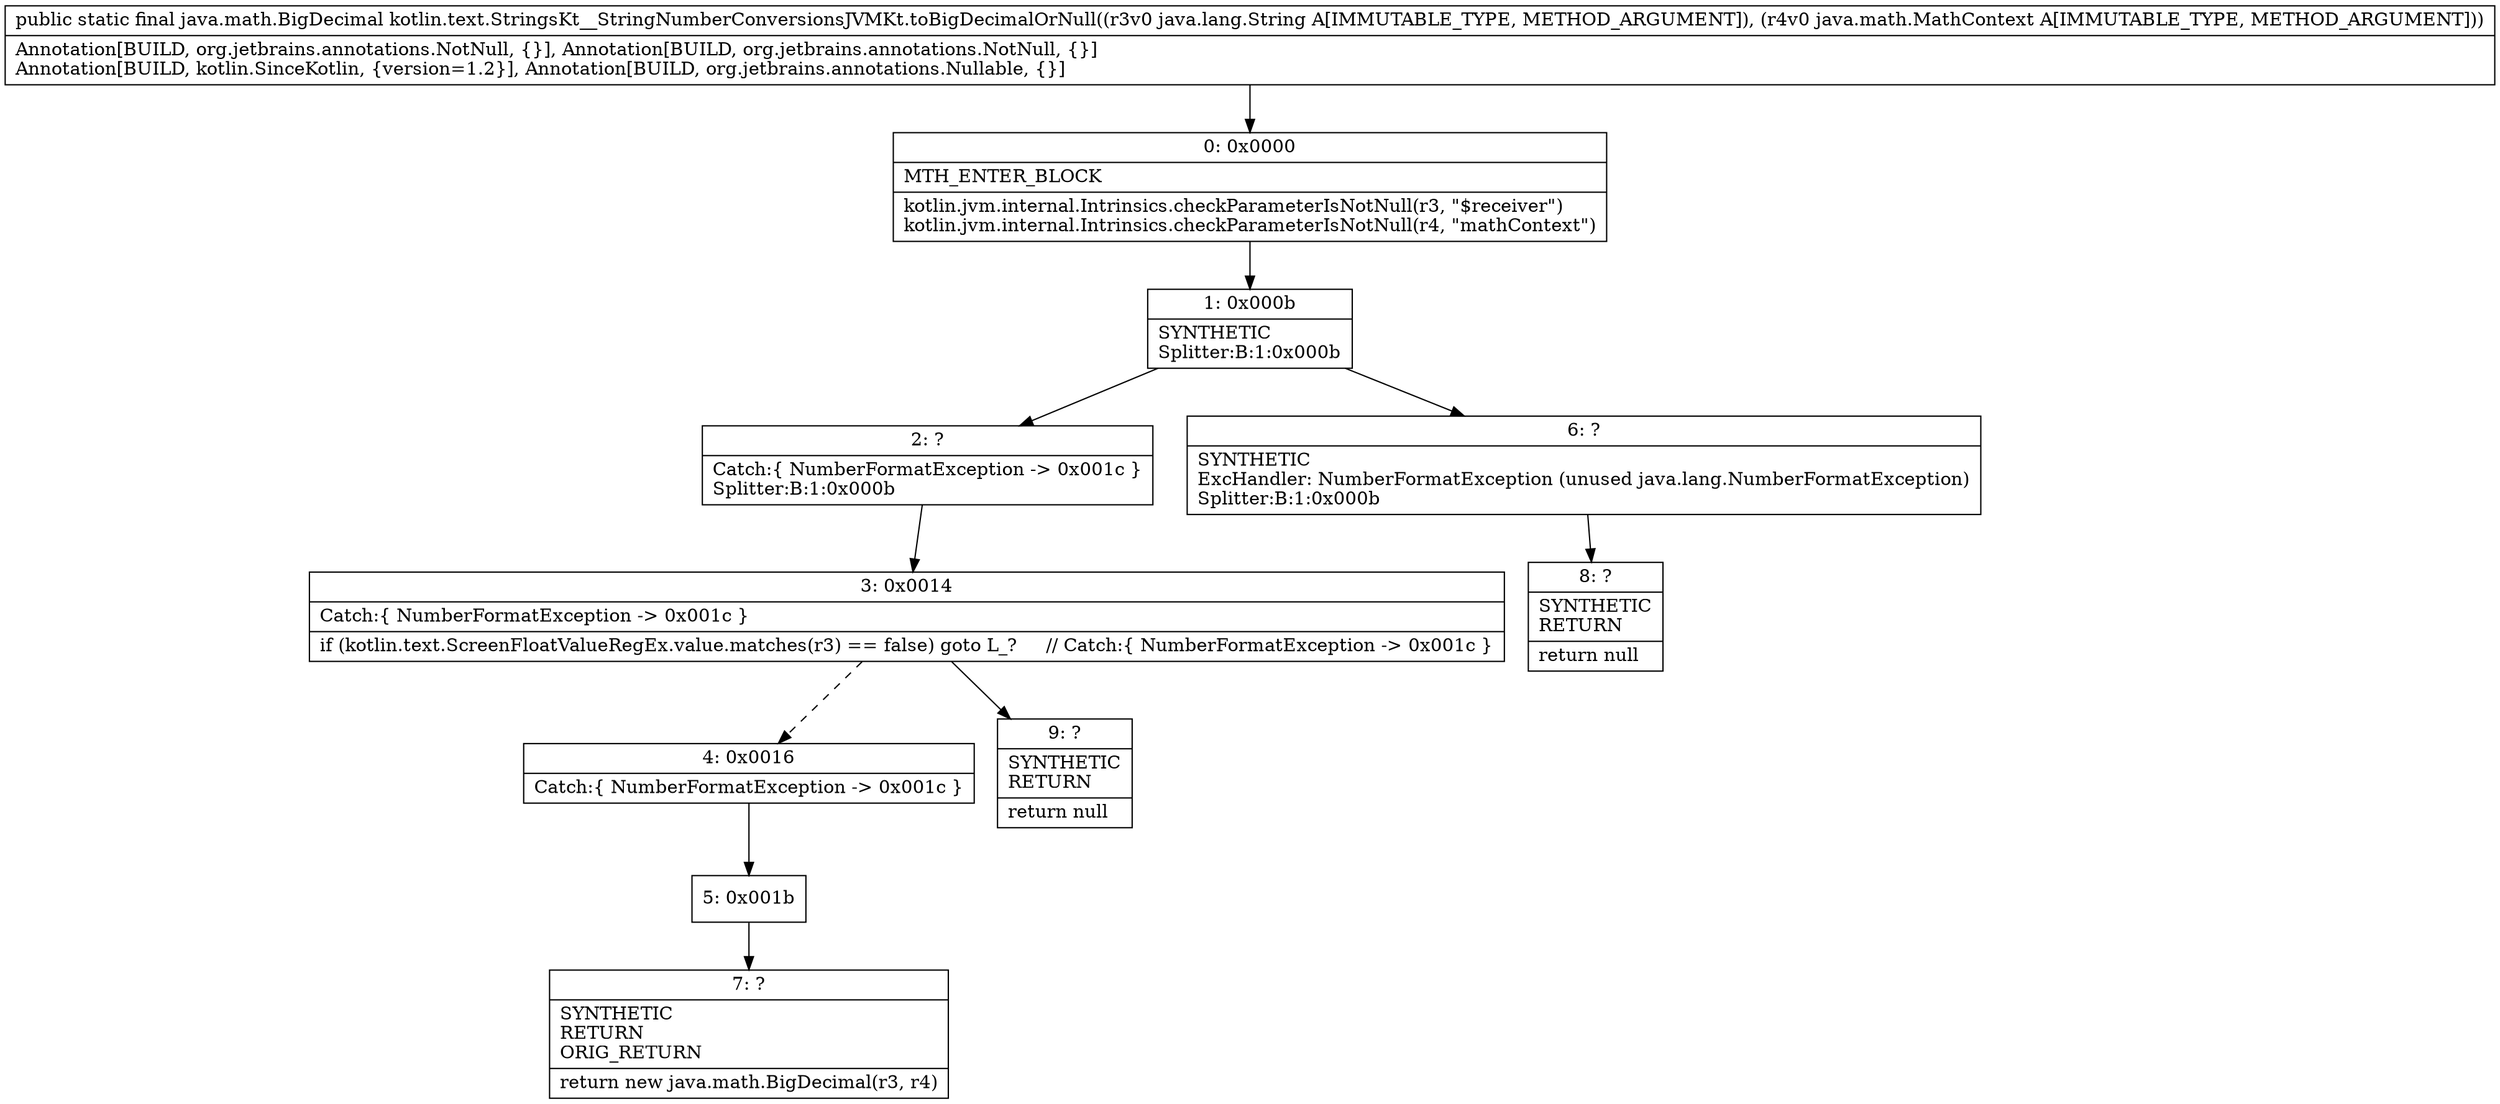 digraph "CFG forkotlin.text.StringsKt__StringNumberConversionsJVMKt.toBigDecimalOrNull(Ljava\/lang\/String;Ljava\/math\/MathContext;)Ljava\/math\/BigDecimal;" {
Node_0 [shape=record,label="{0\:\ 0x0000|MTH_ENTER_BLOCK\l|kotlin.jvm.internal.Intrinsics.checkParameterIsNotNull(r3, \"$receiver\")\lkotlin.jvm.internal.Intrinsics.checkParameterIsNotNull(r4, \"mathContext\")\l}"];
Node_1 [shape=record,label="{1\:\ 0x000b|SYNTHETIC\lSplitter:B:1:0x000b\l}"];
Node_2 [shape=record,label="{2\:\ ?|Catch:\{ NumberFormatException \-\> 0x001c \}\lSplitter:B:1:0x000b\l}"];
Node_3 [shape=record,label="{3\:\ 0x0014|Catch:\{ NumberFormatException \-\> 0x001c \}\l|if (kotlin.text.ScreenFloatValueRegEx.value.matches(r3) == false) goto L_?     \/\/ Catch:\{ NumberFormatException \-\> 0x001c \}\l}"];
Node_4 [shape=record,label="{4\:\ 0x0016|Catch:\{ NumberFormatException \-\> 0x001c \}\l}"];
Node_5 [shape=record,label="{5\:\ 0x001b}"];
Node_6 [shape=record,label="{6\:\ ?|SYNTHETIC\lExcHandler: NumberFormatException (unused java.lang.NumberFormatException)\lSplitter:B:1:0x000b\l}"];
Node_7 [shape=record,label="{7\:\ ?|SYNTHETIC\lRETURN\lORIG_RETURN\l|return new java.math.BigDecimal(r3, r4)\l}"];
Node_8 [shape=record,label="{8\:\ ?|SYNTHETIC\lRETURN\l|return null\l}"];
Node_9 [shape=record,label="{9\:\ ?|SYNTHETIC\lRETURN\l|return null\l}"];
MethodNode[shape=record,label="{public static final java.math.BigDecimal kotlin.text.StringsKt__StringNumberConversionsJVMKt.toBigDecimalOrNull((r3v0 java.lang.String A[IMMUTABLE_TYPE, METHOD_ARGUMENT]), (r4v0 java.math.MathContext A[IMMUTABLE_TYPE, METHOD_ARGUMENT]))  | Annotation[BUILD, org.jetbrains.annotations.NotNull, \{\}], Annotation[BUILD, org.jetbrains.annotations.NotNull, \{\}]\lAnnotation[BUILD, kotlin.SinceKotlin, \{version=1.2\}], Annotation[BUILD, org.jetbrains.annotations.Nullable, \{\}]\l}"];
MethodNode -> Node_0;
Node_0 -> Node_1;
Node_1 -> Node_2;
Node_1 -> Node_6;
Node_2 -> Node_3;
Node_3 -> Node_4[style=dashed];
Node_3 -> Node_9;
Node_4 -> Node_5;
Node_5 -> Node_7;
Node_6 -> Node_8;
}


